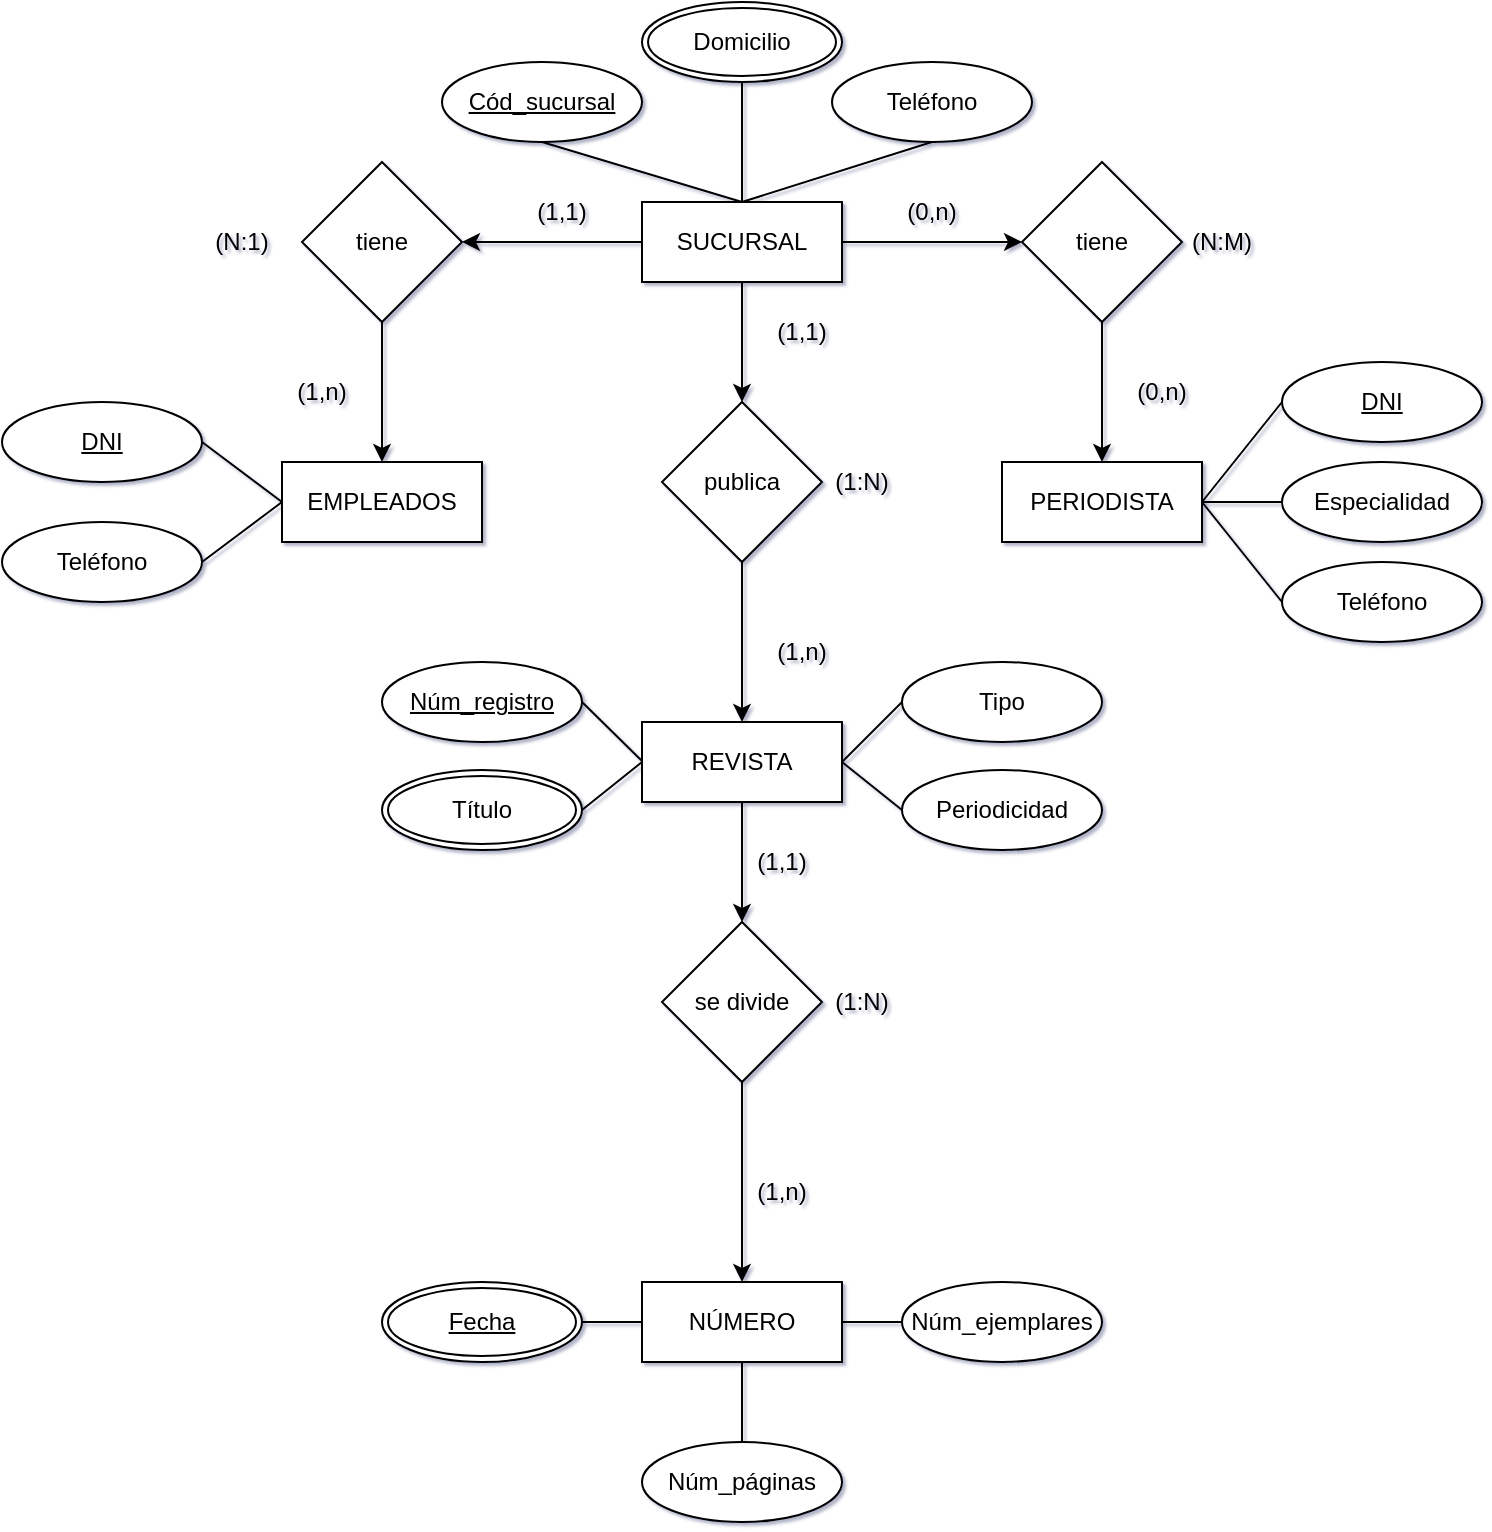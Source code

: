 <mxfile version="21.8.2" type="device">
  <diagram name="Página-1" id="5DFkzxoy5tuA7ANx0Zj8">
    <mxGraphModel dx="1161" dy="632" grid="1" gridSize="10" guides="1" tooltips="1" connect="1" arrows="1" fold="1" page="1" pageScale="1" pageWidth="1169" pageHeight="827" math="0" shadow="1">
      <root>
        <mxCell id="0" />
        <mxCell id="1" parent="0" />
        <mxCell id="sHMrZhrAXfFbiW-CDxX_-7" value="" style="edgeStyle=orthogonalEdgeStyle;rounded=0;orthogonalLoop=1;jettySize=auto;html=1;" edge="1" parent="1" source="sHMrZhrAXfFbiW-CDxX_-1" target="sHMrZhrAXfFbiW-CDxX_-6">
          <mxGeometry relative="1" as="geometry" />
        </mxCell>
        <mxCell id="sHMrZhrAXfFbiW-CDxX_-10" value="" style="edgeStyle=orthogonalEdgeStyle;rounded=0;orthogonalLoop=1;jettySize=auto;html=1;" edge="1" parent="1" source="sHMrZhrAXfFbiW-CDxX_-1" target="sHMrZhrAXfFbiW-CDxX_-9">
          <mxGeometry relative="1" as="geometry" />
        </mxCell>
        <mxCell id="sHMrZhrAXfFbiW-CDxX_-19" value="" style="edgeStyle=orthogonalEdgeStyle;rounded=0;orthogonalLoop=1;jettySize=auto;html=1;" edge="1" parent="1" source="sHMrZhrAXfFbiW-CDxX_-1" target="sHMrZhrAXfFbiW-CDxX_-18">
          <mxGeometry relative="1" as="geometry" />
        </mxCell>
        <mxCell id="sHMrZhrAXfFbiW-CDxX_-1" value="SUCURSAL" style="whiteSpace=wrap;html=1;align=center;rounded=0;" vertex="1" parent="1">
          <mxGeometry x="490" y="130" width="100" height="40" as="geometry" />
        </mxCell>
        <mxCell id="sHMrZhrAXfFbiW-CDxX_-16" value="" style="edgeStyle=orthogonalEdgeStyle;rounded=0;orthogonalLoop=1;jettySize=auto;html=1;" edge="1" parent="1" source="sHMrZhrAXfFbiW-CDxX_-2" target="sHMrZhrAXfFbiW-CDxX_-15">
          <mxGeometry relative="1" as="geometry" />
        </mxCell>
        <mxCell id="sHMrZhrAXfFbiW-CDxX_-2" value="REVISTA" style="whiteSpace=wrap;html=1;align=center;rounded=0;" vertex="1" parent="1">
          <mxGeometry x="490" y="390" width="100" height="40" as="geometry" />
        </mxCell>
        <mxCell id="sHMrZhrAXfFbiW-CDxX_-3" value="EMPLEADOS" style="whiteSpace=wrap;html=1;align=center;rounded=0;" vertex="1" parent="1">
          <mxGeometry x="310" y="260" width="100" height="40" as="geometry" />
        </mxCell>
        <mxCell id="sHMrZhrAXfFbiW-CDxX_-4" value="PERIODISTA" style="whiteSpace=wrap;html=1;align=center;rounded=0;" vertex="1" parent="1">
          <mxGeometry x="670" y="260" width="100" height="40" as="geometry" />
        </mxCell>
        <mxCell id="sHMrZhrAXfFbiW-CDxX_-5" value="NÚMERO" style="whiteSpace=wrap;html=1;align=center;rounded=0;" vertex="1" parent="1">
          <mxGeometry x="490" y="670" width="100" height="40" as="geometry" />
        </mxCell>
        <mxCell id="sHMrZhrAXfFbiW-CDxX_-8" style="edgeStyle=orthogonalEdgeStyle;rounded=0;orthogonalLoop=1;jettySize=auto;html=1;exitX=0.5;exitY=1;exitDx=0;exitDy=0;entryX=0.5;entryY=0;entryDx=0;entryDy=0;" edge="1" parent="1" source="sHMrZhrAXfFbiW-CDxX_-6" target="sHMrZhrAXfFbiW-CDxX_-3">
          <mxGeometry relative="1" as="geometry" />
        </mxCell>
        <mxCell id="sHMrZhrAXfFbiW-CDxX_-6" value="tiene" style="rhombus;whiteSpace=wrap;html=1;rounded=0;" vertex="1" parent="1">
          <mxGeometry x="320" y="110" width="80" height="80" as="geometry" />
        </mxCell>
        <mxCell id="sHMrZhrAXfFbiW-CDxX_-11" style="edgeStyle=orthogonalEdgeStyle;rounded=0;orthogonalLoop=1;jettySize=auto;html=1;exitX=0.5;exitY=1;exitDx=0;exitDy=0;entryX=0.5;entryY=0;entryDx=0;entryDy=0;" edge="1" parent="1" source="sHMrZhrAXfFbiW-CDxX_-9" target="sHMrZhrAXfFbiW-CDxX_-2">
          <mxGeometry relative="1" as="geometry" />
        </mxCell>
        <mxCell id="sHMrZhrAXfFbiW-CDxX_-9" value="publica" style="rhombus;whiteSpace=wrap;html=1;rounded=0;" vertex="1" parent="1">
          <mxGeometry x="500" y="230" width="80" height="80" as="geometry" />
        </mxCell>
        <mxCell id="sHMrZhrAXfFbiW-CDxX_-17" style="edgeStyle=orthogonalEdgeStyle;rounded=0;orthogonalLoop=1;jettySize=auto;html=1;exitX=0.5;exitY=1;exitDx=0;exitDy=0;entryX=0.5;entryY=0;entryDx=0;entryDy=0;" edge="1" parent="1" source="sHMrZhrAXfFbiW-CDxX_-15" target="sHMrZhrAXfFbiW-CDxX_-5">
          <mxGeometry relative="1" as="geometry" />
        </mxCell>
        <mxCell id="sHMrZhrAXfFbiW-CDxX_-15" value="se divide" style="rhombus;whiteSpace=wrap;html=1;rounded=0;" vertex="1" parent="1">
          <mxGeometry x="500" y="490" width="80" height="80" as="geometry" />
        </mxCell>
        <mxCell id="sHMrZhrAXfFbiW-CDxX_-20" value="" style="edgeStyle=orthogonalEdgeStyle;rounded=0;orthogonalLoop=1;jettySize=auto;html=1;" edge="1" parent="1" source="sHMrZhrAXfFbiW-CDxX_-18" target="sHMrZhrAXfFbiW-CDxX_-4">
          <mxGeometry relative="1" as="geometry" />
        </mxCell>
        <mxCell id="sHMrZhrAXfFbiW-CDxX_-18" value="tiene" style="rhombus;whiteSpace=wrap;html=1;rounded=0;" vertex="1" parent="1">
          <mxGeometry x="680" y="110" width="80" height="80" as="geometry" />
        </mxCell>
        <mxCell id="sHMrZhrAXfFbiW-CDxX_-21" value="DNI" style="ellipse;whiteSpace=wrap;html=1;align=center;fontStyle=4;rounded=0;" vertex="1" parent="1">
          <mxGeometry x="170" y="230" width="100" height="40" as="geometry" />
        </mxCell>
        <mxCell id="sHMrZhrAXfFbiW-CDxX_-22" value="DNI" style="ellipse;whiteSpace=wrap;html=1;align=center;fontStyle=4;rounded=0;" vertex="1" parent="1">
          <mxGeometry x="810" y="210" width="100" height="40" as="geometry" />
        </mxCell>
        <mxCell id="sHMrZhrAXfFbiW-CDxX_-23" value="Cód_sucursal" style="ellipse;whiteSpace=wrap;html=1;align=center;fontStyle=4;rounded=0;" vertex="1" parent="1">
          <mxGeometry x="390" y="60" width="100" height="40" as="geometry" />
        </mxCell>
        <mxCell id="sHMrZhrAXfFbiW-CDxX_-24" value="Núm_registro" style="ellipse;whiteSpace=wrap;html=1;align=center;fontStyle=4;rounded=0;" vertex="1" parent="1">
          <mxGeometry x="360" y="360" width="100" height="40" as="geometry" />
        </mxCell>
        <mxCell id="sHMrZhrAXfFbiW-CDxX_-27" value="Fecha" style="ellipse;shape=doubleEllipse;margin=3;whiteSpace=wrap;html=1;align=center;fontStyle=4;rounded=0;" vertex="1" parent="1">
          <mxGeometry x="360" y="670" width="100" height="40" as="geometry" />
        </mxCell>
        <mxCell id="sHMrZhrAXfFbiW-CDxX_-29" value="" style="endArrow=none;html=1;entryX=1;entryY=0.5;entryDx=0;entryDy=0;exitX=0;exitY=0.5;exitDx=0;exitDy=0;" edge="1" parent="1" source="sHMrZhrAXfFbiW-CDxX_-3" target="sHMrZhrAXfFbiW-CDxX_-21">
          <mxGeometry width="50" height="50" relative="1" as="geometry">
            <mxPoint x="560" y="420" as="sourcePoint" />
            <mxPoint x="610" y="370" as="targetPoint" />
          </mxGeometry>
        </mxCell>
        <mxCell id="sHMrZhrAXfFbiW-CDxX_-30" value="" style="endArrow=none;html=1;exitX=0;exitY=0.5;exitDx=0;exitDy=0;entryX=1;entryY=0.5;entryDx=0;entryDy=0;" edge="1" parent="1" target="sHMrZhrAXfFbiW-CDxX_-24">
          <mxGeometry width="50" height="50" relative="1" as="geometry">
            <mxPoint x="490" y="409.5" as="sourcePoint" />
            <mxPoint x="470" y="410" as="targetPoint" />
          </mxGeometry>
        </mxCell>
        <mxCell id="sHMrZhrAXfFbiW-CDxX_-31" value="" style="endArrow=none;html=1;entryX=1;entryY=0.5;entryDx=0;entryDy=0;exitX=0;exitY=0.5;exitDx=0;exitDy=0;" edge="1" parent="1" source="sHMrZhrAXfFbiW-CDxX_-5" target="sHMrZhrAXfFbiW-CDxX_-27">
          <mxGeometry width="50" height="50" relative="1" as="geometry">
            <mxPoint x="330" y="300" as="sourcePoint" />
            <mxPoint x="290" y="300" as="targetPoint" />
          </mxGeometry>
        </mxCell>
        <mxCell id="sHMrZhrAXfFbiW-CDxX_-32" value="" style="endArrow=none;html=1;entryX=1;entryY=0.5;entryDx=0;entryDy=0;exitX=0;exitY=0.5;exitDx=0;exitDy=0;" edge="1" parent="1" source="sHMrZhrAXfFbiW-CDxX_-22" target="sHMrZhrAXfFbiW-CDxX_-4">
          <mxGeometry width="50" height="50" relative="1" as="geometry">
            <mxPoint x="340" y="310" as="sourcePoint" />
            <mxPoint x="300" y="310" as="targetPoint" />
          </mxGeometry>
        </mxCell>
        <mxCell id="sHMrZhrAXfFbiW-CDxX_-33" value="Teléfono" style="ellipse;whiteSpace=wrap;html=1;align=center;" vertex="1" parent="1">
          <mxGeometry x="810" y="310" width="100" height="40" as="geometry" />
        </mxCell>
        <mxCell id="sHMrZhrAXfFbiW-CDxX_-34" value="Teléfono" style="ellipse;whiteSpace=wrap;html=1;align=center;" vertex="1" parent="1">
          <mxGeometry x="170" y="290" width="100" height="40" as="geometry" />
        </mxCell>
        <mxCell id="sHMrZhrAXfFbiW-CDxX_-35" value="Teléfono" style="ellipse;whiteSpace=wrap;html=1;align=center;" vertex="1" parent="1">
          <mxGeometry x="585" y="60" width="100" height="40" as="geometry" />
        </mxCell>
        <mxCell id="sHMrZhrAXfFbiW-CDxX_-36" value="" style="endArrow=none;html=1;entryX=1;entryY=0.5;entryDx=0;entryDy=0;exitX=0;exitY=0.5;exitDx=0;exitDy=0;" edge="1" parent="1" source="sHMrZhrAXfFbiW-CDxX_-3" target="sHMrZhrAXfFbiW-CDxX_-34">
          <mxGeometry width="50" height="50" relative="1" as="geometry">
            <mxPoint x="320" y="290" as="sourcePoint" />
            <mxPoint x="280" y="290" as="targetPoint" />
          </mxGeometry>
        </mxCell>
        <mxCell id="sHMrZhrAXfFbiW-CDxX_-37" value="" style="endArrow=none;html=1;entryX=1;entryY=0.5;entryDx=0;entryDy=0;exitX=0;exitY=0.5;exitDx=0;exitDy=0;" edge="1" parent="1" source="sHMrZhrAXfFbiW-CDxX_-33" target="sHMrZhrAXfFbiW-CDxX_-4">
          <mxGeometry width="50" height="50" relative="1" as="geometry">
            <mxPoint x="330" y="300" as="sourcePoint" />
            <mxPoint x="290" y="300" as="targetPoint" />
          </mxGeometry>
        </mxCell>
        <mxCell id="sHMrZhrAXfFbiW-CDxX_-38" value="Especialidad" style="ellipse;whiteSpace=wrap;html=1;align=center;" vertex="1" parent="1">
          <mxGeometry x="810" y="260" width="100" height="40" as="geometry" />
        </mxCell>
        <mxCell id="sHMrZhrAXfFbiW-CDxX_-39" value="" style="endArrow=none;html=1;entryX=1;entryY=0.5;entryDx=0;entryDy=0;exitX=0;exitY=0.5;exitDx=0;exitDy=0;" edge="1" parent="1" source="sHMrZhrAXfFbiW-CDxX_-38" target="sHMrZhrAXfFbiW-CDxX_-4">
          <mxGeometry width="50" height="50" relative="1" as="geometry">
            <mxPoint x="820" y="360" as="sourcePoint" />
            <mxPoint x="780" y="310" as="targetPoint" />
          </mxGeometry>
        </mxCell>
        <mxCell id="sHMrZhrAXfFbiW-CDxX_-40" value="" style="endArrow=none;html=1;entryX=0.5;entryY=1;entryDx=0;entryDy=0;exitX=0.5;exitY=0;exitDx=0;exitDy=0;" edge="1" parent="1" source="sHMrZhrAXfFbiW-CDxX_-1" target="sHMrZhrAXfFbiW-CDxX_-23">
          <mxGeometry width="50" height="50" relative="1" as="geometry">
            <mxPoint x="830" y="370" as="sourcePoint" />
            <mxPoint x="790" y="320" as="targetPoint" />
          </mxGeometry>
        </mxCell>
        <mxCell id="sHMrZhrAXfFbiW-CDxX_-41" value="" style="endArrow=none;html=1;entryX=0.5;entryY=0;entryDx=0;entryDy=0;exitX=0.5;exitY=1;exitDx=0;exitDy=0;" edge="1" parent="1" source="sHMrZhrAXfFbiW-CDxX_-35" target="sHMrZhrAXfFbiW-CDxX_-1">
          <mxGeometry width="50" height="50" relative="1" as="geometry">
            <mxPoint x="840" y="380" as="sourcePoint" />
            <mxPoint x="800" y="330" as="targetPoint" />
          </mxGeometry>
        </mxCell>
        <mxCell id="sHMrZhrAXfFbiW-CDxX_-43" value="Domicilio" style="ellipse;shape=doubleEllipse;margin=3;whiteSpace=wrap;html=1;align=center;" vertex="1" parent="1">
          <mxGeometry x="490" y="30" width="100" height="40" as="geometry" />
        </mxCell>
        <mxCell id="sHMrZhrAXfFbiW-CDxX_-45" value="" style="endArrow=none;html=1;entryX=0.5;entryY=0;entryDx=0;entryDy=0;exitX=0.5;exitY=1;exitDx=0;exitDy=0;" edge="1" parent="1" source="sHMrZhrAXfFbiW-CDxX_-43" target="sHMrZhrAXfFbiW-CDxX_-1">
          <mxGeometry width="50" height="50" relative="1" as="geometry">
            <mxPoint x="645" y="110" as="sourcePoint" />
            <mxPoint x="550" y="140" as="targetPoint" />
          </mxGeometry>
        </mxCell>
        <mxCell id="sHMrZhrAXfFbiW-CDxX_-46" value="Tipo" style="ellipse;whiteSpace=wrap;html=1;align=center;" vertex="1" parent="1">
          <mxGeometry x="620" y="360" width="100" height="40" as="geometry" />
        </mxCell>
        <mxCell id="sHMrZhrAXfFbiW-CDxX_-48" value="Periodicidad" style="ellipse;whiteSpace=wrap;html=1;align=center;" vertex="1" parent="1">
          <mxGeometry x="620" y="414" width="100" height="40" as="geometry" />
        </mxCell>
        <mxCell id="sHMrZhrAXfFbiW-CDxX_-49" value="Título" style="ellipse;shape=doubleEllipse;margin=3;whiteSpace=wrap;html=1;align=center;" vertex="1" parent="1">
          <mxGeometry x="360" y="414" width="100" height="40" as="geometry" />
        </mxCell>
        <mxCell id="sHMrZhrAXfFbiW-CDxX_-51" value="" style="endArrow=none;html=1;exitX=1;exitY=0.5;exitDx=0;exitDy=0;entryX=0;entryY=0.5;entryDx=0;entryDy=0;" edge="1" parent="1" source="sHMrZhrAXfFbiW-CDxX_-49" target="sHMrZhrAXfFbiW-CDxX_-2">
          <mxGeometry width="50" height="50" relative="1" as="geometry">
            <mxPoint x="510" y="429.5" as="sourcePoint" />
            <mxPoint x="480" y="430" as="targetPoint" />
          </mxGeometry>
        </mxCell>
        <mxCell id="sHMrZhrAXfFbiW-CDxX_-52" value="" style="endArrow=none;html=1;exitX=0;exitY=0.5;exitDx=0;exitDy=0;entryX=1;entryY=0.5;entryDx=0;entryDy=0;" edge="1" parent="1" source="sHMrZhrAXfFbiW-CDxX_-48" target="sHMrZhrAXfFbiW-CDxX_-2">
          <mxGeometry width="50" height="50" relative="1" as="geometry">
            <mxPoint x="520" y="439.5" as="sourcePoint" />
            <mxPoint x="490" y="440" as="targetPoint" />
          </mxGeometry>
        </mxCell>
        <mxCell id="sHMrZhrAXfFbiW-CDxX_-53" value="" style="endArrow=none;html=1;exitX=0;exitY=0.5;exitDx=0;exitDy=0;entryX=1;entryY=0.5;entryDx=0;entryDy=0;" edge="1" parent="1" source="sHMrZhrAXfFbiW-CDxX_-46" target="sHMrZhrAXfFbiW-CDxX_-2">
          <mxGeometry width="50" height="50" relative="1" as="geometry">
            <mxPoint x="530" y="449.5" as="sourcePoint" />
            <mxPoint x="500" y="450" as="targetPoint" />
          </mxGeometry>
        </mxCell>
        <mxCell id="sHMrZhrAXfFbiW-CDxX_-54" value="Núm_páginas" style="ellipse;whiteSpace=wrap;html=1;align=center;" vertex="1" parent="1">
          <mxGeometry x="490" y="750" width="100" height="40" as="geometry" />
        </mxCell>
        <mxCell id="sHMrZhrAXfFbiW-CDxX_-55" value="Núm_ejemplares" style="ellipse;whiteSpace=wrap;html=1;align=center;" vertex="1" parent="1">
          <mxGeometry x="620" y="670" width="100" height="40" as="geometry" />
        </mxCell>
        <mxCell id="sHMrZhrAXfFbiW-CDxX_-57" value="" style="endArrow=none;html=1;exitX=0;exitY=0.5;exitDx=0;exitDy=0;entryX=1;entryY=0.5;entryDx=0;entryDy=0;" edge="1" parent="1" source="sHMrZhrAXfFbiW-CDxX_-55" target="sHMrZhrAXfFbiW-CDxX_-5">
          <mxGeometry width="50" height="50" relative="1" as="geometry">
            <mxPoint x="500" y="700" as="sourcePoint" />
            <mxPoint x="600" y="690" as="targetPoint" />
          </mxGeometry>
        </mxCell>
        <mxCell id="sHMrZhrAXfFbiW-CDxX_-59" value="" style="endArrow=none;html=1;entryX=0.5;entryY=1;entryDx=0;entryDy=0;exitX=0.5;exitY=0;exitDx=0;exitDy=0;" edge="1" parent="1" source="sHMrZhrAXfFbiW-CDxX_-54" target="sHMrZhrAXfFbiW-CDxX_-5">
          <mxGeometry width="50" height="50" relative="1" as="geometry">
            <mxPoint x="510" y="710" as="sourcePoint" />
            <mxPoint x="480" y="710" as="targetPoint" />
          </mxGeometry>
        </mxCell>
        <mxCell id="sHMrZhrAXfFbiW-CDxX_-60" value="(1,1)" style="text;html=1;strokeColor=none;fillColor=none;align=center;verticalAlign=middle;whiteSpace=wrap;rounded=0;" vertex="1" parent="1">
          <mxGeometry x="420" y="120" width="60" height="30" as="geometry" />
        </mxCell>
        <mxCell id="sHMrZhrAXfFbiW-CDxX_-61" value="(0,n)" style="text;html=1;strokeColor=none;fillColor=none;align=center;verticalAlign=middle;whiteSpace=wrap;rounded=0;" vertex="1" parent="1">
          <mxGeometry x="605" y="120" width="60" height="30" as="geometry" />
        </mxCell>
        <mxCell id="sHMrZhrAXfFbiW-CDxX_-62" value="(0,n)" style="text;html=1;strokeColor=none;fillColor=none;align=center;verticalAlign=middle;whiteSpace=wrap;rounded=0;" vertex="1" parent="1">
          <mxGeometry x="720" y="210" width="60" height="30" as="geometry" />
        </mxCell>
        <mxCell id="sHMrZhrAXfFbiW-CDxX_-63" value="(N:M)" style="text;html=1;strokeColor=none;fillColor=none;align=center;verticalAlign=middle;whiteSpace=wrap;rounded=0;" vertex="1" parent="1">
          <mxGeometry x="750" y="135" width="60" height="30" as="geometry" />
        </mxCell>
        <mxCell id="sHMrZhrAXfFbiW-CDxX_-64" value="(1,n)" style="text;html=1;strokeColor=none;fillColor=none;align=center;verticalAlign=middle;whiteSpace=wrap;rounded=0;" vertex="1" parent="1">
          <mxGeometry x="300" y="210" width="60" height="30" as="geometry" />
        </mxCell>
        <mxCell id="sHMrZhrAXfFbiW-CDxX_-65" value="(N:1)" style="text;html=1;strokeColor=none;fillColor=none;align=center;verticalAlign=middle;whiteSpace=wrap;rounded=0;" vertex="1" parent="1">
          <mxGeometry x="260" y="135" width="60" height="30" as="geometry" />
        </mxCell>
        <mxCell id="sHMrZhrAXfFbiW-CDxX_-66" value="(1,1)" style="text;html=1;strokeColor=none;fillColor=none;align=center;verticalAlign=middle;whiteSpace=wrap;rounded=0;" vertex="1" parent="1">
          <mxGeometry x="540" y="180" width="60" height="30" as="geometry" />
        </mxCell>
        <mxCell id="sHMrZhrAXfFbiW-CDxX_-67" value="(1,n)" style="text;html=1;strokeColor=none;fillColor=none;align=center;verticalAlign=middle;whiteSpace=wrap;rounded=0;" vertex="1" parent="1">
          <mxGeometry x="540" y="340" width="60" height="30" as="geometry" />
        </mxCell>
        <mxCell id="sHMrZhrAXfFbiW-CDxX_-68" value="(1:N)" style="text;html=1;strokeColor=none;fillColor=none;align=center;verticalAlign=middle;whiteSpace=wrap;rounded=0;" vertex="1" parent="1">
          <mxGeometry x="570" y="255" width="60" height="30" as="geometry" />
        </mxCell>
        <mxCell id="sHMrZhrAXfFbiW-CDxX_-69" value="(1,n)" style="text;html=1;strokeColor=none;fillColor=none;align=center;verticalAlign=middle;whiteSpace=wrap;rounded=0;" vertex="1" parent="1">
          <mxGeometry x="530" y="610" width="60" height="30" as="geometry" />
        </mxCell>
        <mxCell id="sHMrZhrAXfFbiW-CDxX_-70" value="(1,1)" style="text;html=1;strokeColor=none;fillColor=none;align=center;verticalAlign=middle;whiteSpace=wrap;rounded=0;" vertex="1" parent="1">
          <mxGeometry x="530" y="445" width="60" height="30" as="geometry" />
        </mxCell>
        <mxCell id="sHMrZhrAXfFbiW-CDxX_-71" value="(1:N)" style="text;html=1;strokeColor=none;fillColor=none;align=center;verticalAlign=middle;whiteSpace=wrap;rounded=0;" vertex="1" parent="1">
          <mxGeometry x="570" y="515" width="60" height="30" as="geometry" />
        </mxCell>
      </root>
    </mxGraphModel>
  </diagram>
</mxfile>
